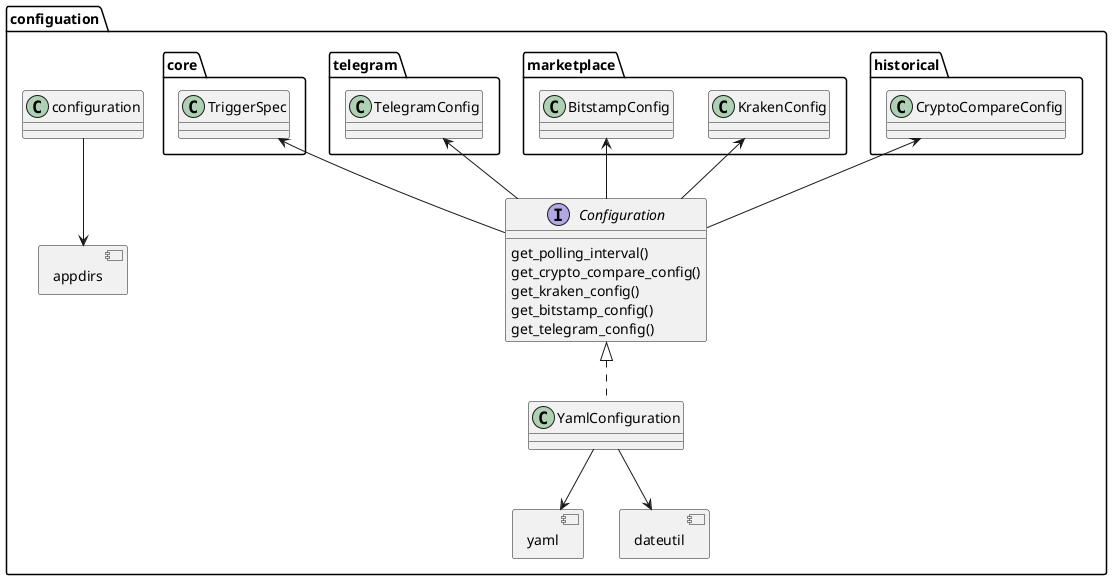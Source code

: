 @startuml

allowmixing

namespace configuation {
component appdirs
component yaml
component dateutil

interface Configuration {
    get_polling_interval()
    get_crypto_compare_config()
    get_kraken_config()
    get_bitstamp_config()
    get_telegram_config()
}

class YamlConfiguration implements Configuration

historical.CryptoCompareConfig <-- Configuration
marketplace.KrakenConfig <-- Configuration
marketplace.BitstampConfig <-- Configuration
telegram.TelegramConfig <-- Configuration
core.TriggerSpec <-- Configuration

YamlConfiguration --> dateutil
YamlConfiguration --> yaml


configuration --> appdirs

}
@enduml